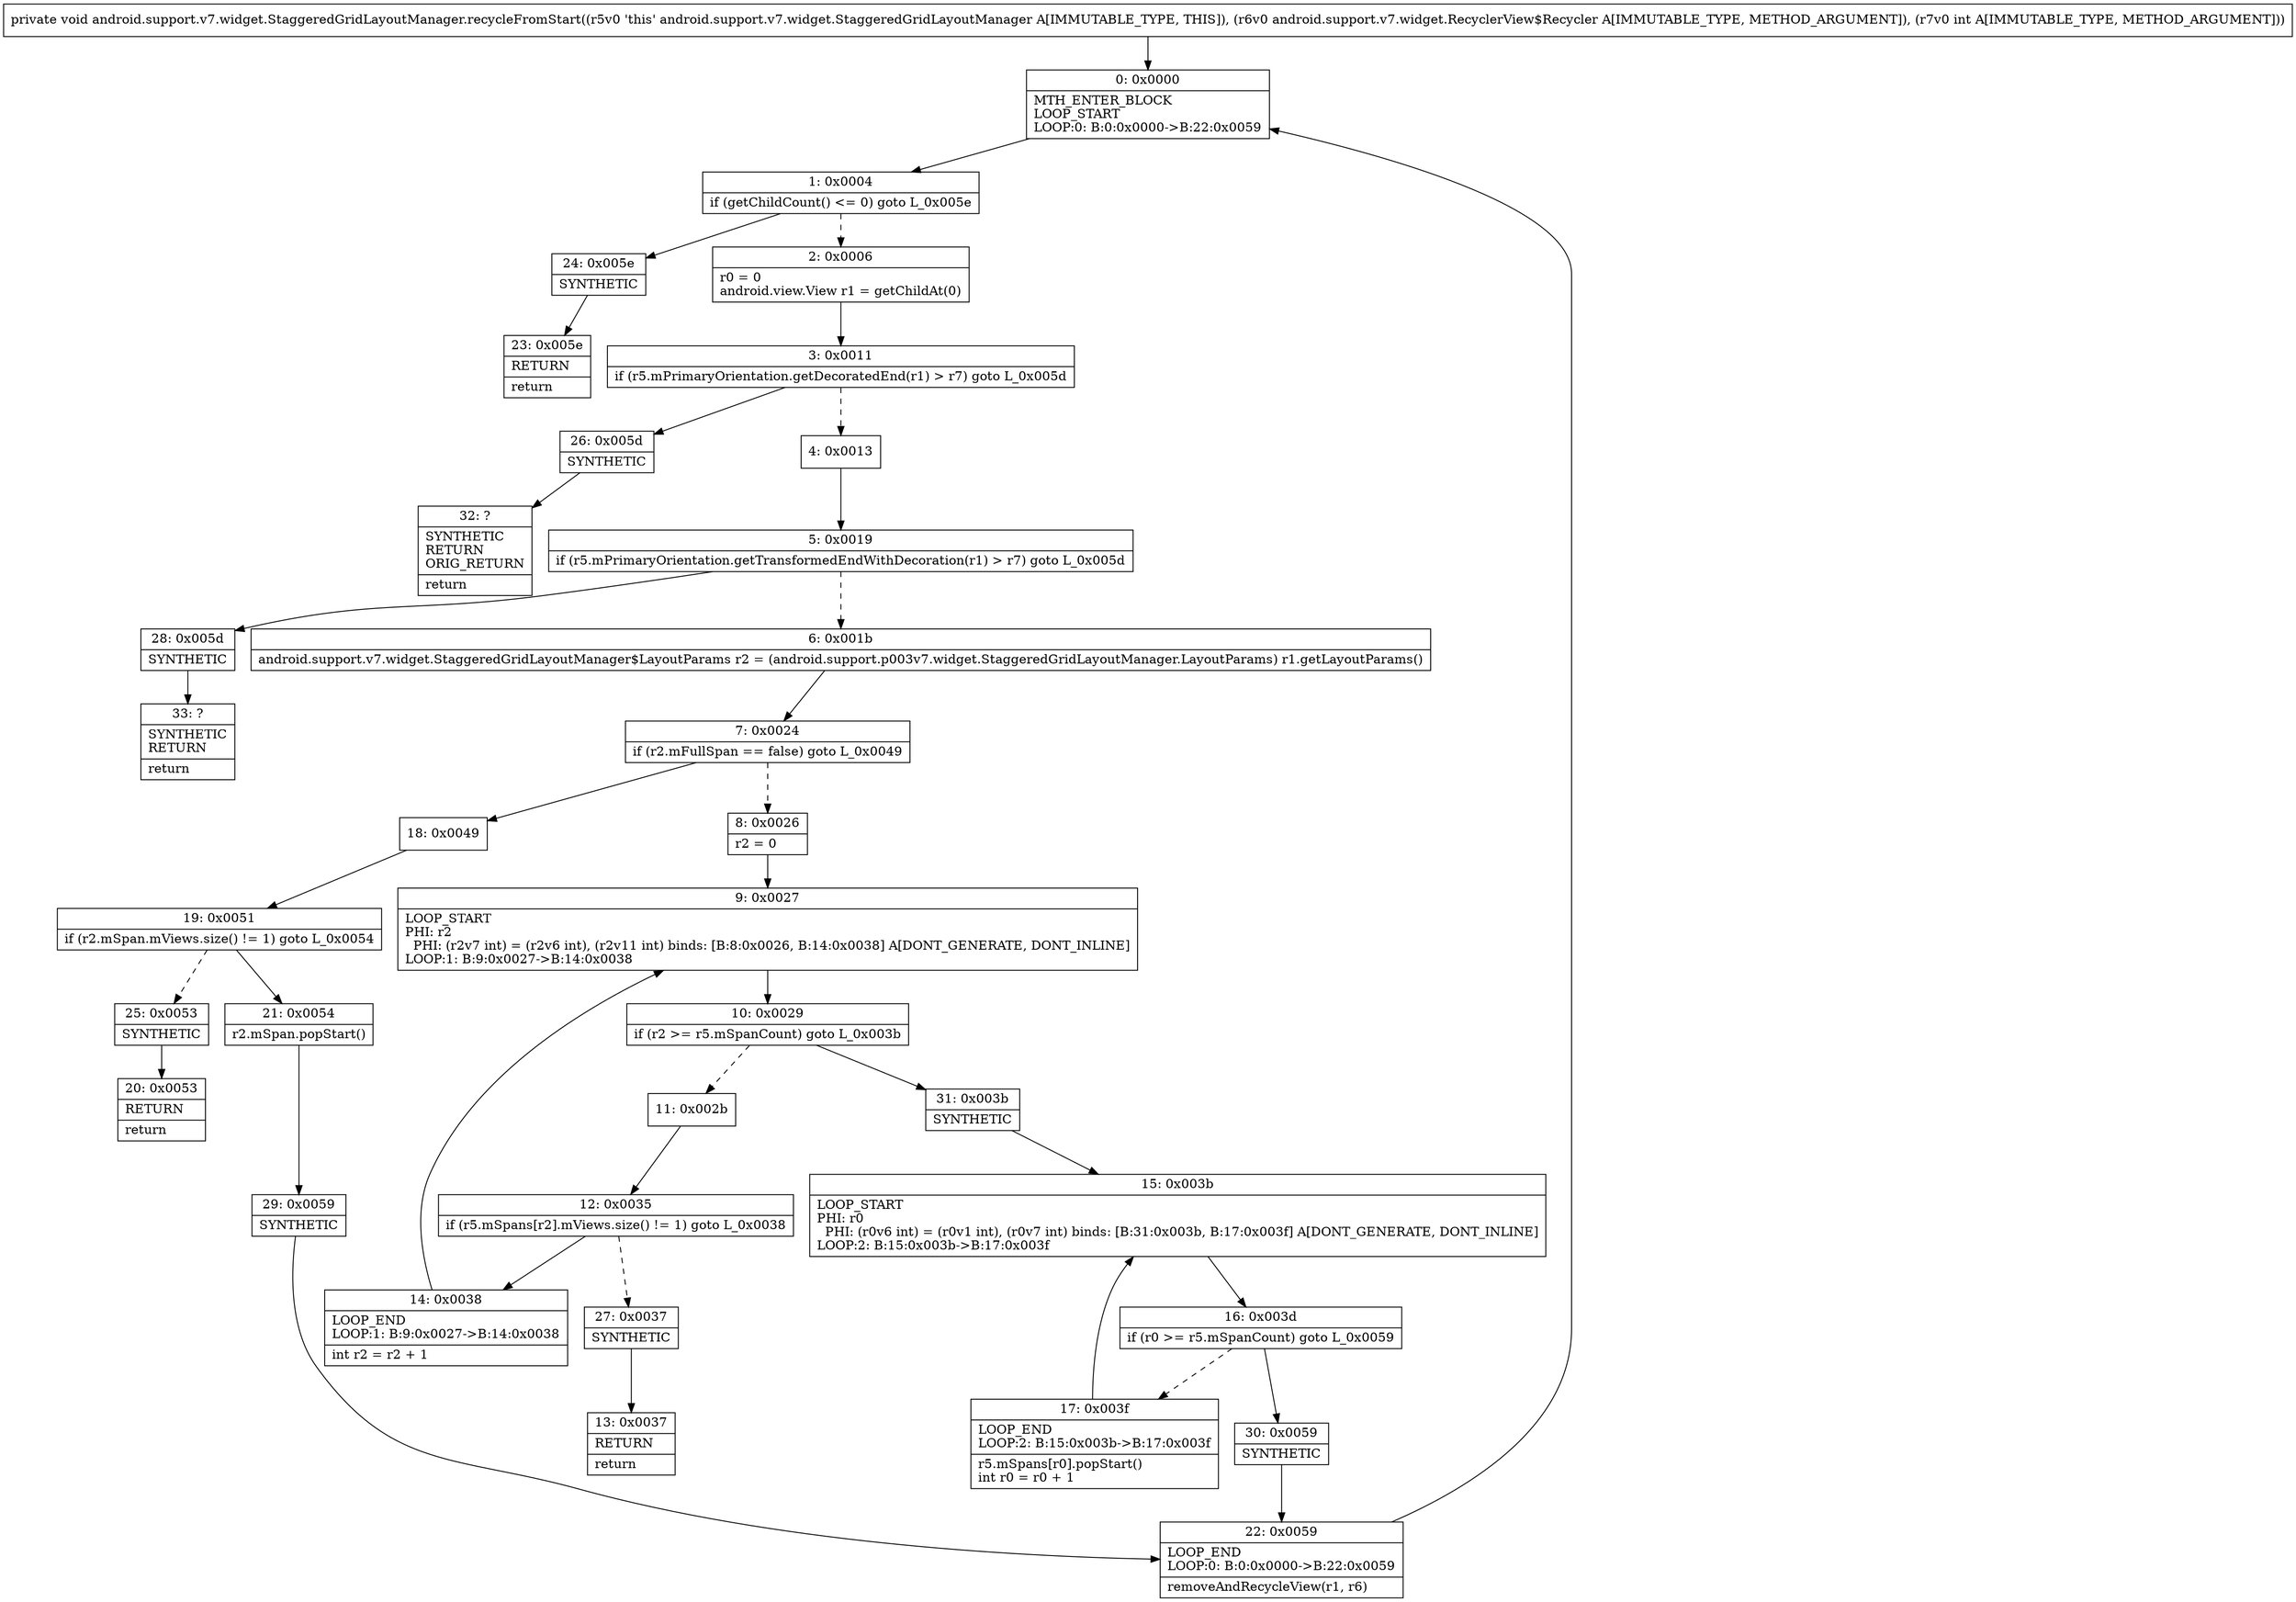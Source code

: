 digraph "CFG forandroid.support.v7.widget.StaggeredGridLayoutManager.recycleFromStart(Landroid\/support\/v7\/widget\/RecyclerView$Recycler;I)V" {
Node_0 [shape=record,label="{0\:\ 0x0000|MTH_ENTER_BLOCK\lLOOP_START\lLOOP:0: B:0:0x0000\-\>B:22:0x0059\l}"];
Node_1 [shape=record,label="{1\:\ 0x0004|if (getChildCount() \<= 0) goto L_0x005e\l}"];
Node_2 [shape=record,label="{2\:\ 0x0006|r0 = 0\landroid.view.View r1 = getChildAt(0)\l}"];
Node_3 [shape=record,label="{3\:\ 0x0011|if (r5.mPrimaryOrientation.getDecoratedEnd(r1) \> r7) goto L_0x005d\l}"];
Node_4 [shape=record,label="{4\:\ 0x0013}"];
Node_5 [shape=record,label="{5\:\ 0x0019|if (r5.mPrimaryOrientation.getTransformedEndWithDecoration(r1) \> r7) goto L_0x005d\l}"];
Node_6 [shape=record,label="{6\:\ 0x001b|android.support.v7.widget.StaggeredGridLayoutManager$LayoutParams r2 = (android.support.p003v7.widget.StaggeredGridLayoutManager.LayoutParams) r1.getLayoutParams()\l}"];
Node_7 [shape=record,label="{7\:\ 0x0024|if (r2.mFullSpan == false) goto L_0x0049\l}"];
Node_8 [shape=record,label="{8\:\ 0x0026|r2 = 0\l}"];
Node_9 [shape=record,label="{9\:\ 0x0027|LOOP_START\lPHI: r2 \l  PHI: (r2v7 int) = (r2v6 int), (r2v11 int) binds: [B:8:0x0026, B:14:0x0038] A[DONT_GENERATE, DONT_INLINE]\lLOOP:1: B:9:0x0027\-\>B:14:0x0038\l}"];
Node_10 [shape=record,label="{10\:\ 0x0029|if (r2 \>= r5.mSpanCount) goto L_0x003b\l}"];
Node_11 [shape=record,label="{11\:\ 0x002b}"];
Node_12 [shape=record,label="{12\:\ 0x0035|if (r5.mSpans[r2].mViews.size() != 1) goto L_0x0038\l}"];
Node_13 [shape=record,label="{13\:\ 0x0037|RETURN\l|return\l}"];
Node_14 [shape=record,label="{14\:\ 0x0038|LOOP_END\lLOOP:1: B:9:0x0027\-\>B:14:0x0038\l|int r2 = r2 + 1\l}"];
Node_15 [shape=record,label="{15\:\ 0x003b|LOOP_START\lPHI: r0 \l  PHI: (r0v6 int) = (r0v1 int), (r0v7 int) binds: [B:31:0x003b, B:17:0x003f] A[DONT_GENERATE, DONT_INLINE]\lLOOP:2: B:15:0x003b\-\>B:17:0x003f\l}"];
Node_16 [shape=record,label="{16\:\ 0x003d|if (r0 \>= r5.mSpanCount) goto L_0x0059\l}"];
Node_17 [shape=record,label="{17\:\ 0x003f|LOOP_END\lLOOP:2: B:15:0x003b\-\>B:17:0x003f\l|r5.mSpans[r0].popStart()\lint r0 = r0 + 1\l}"];
Node_18 [shape=record,label="{18\:\ 0x0049}"];
Node_19 [shape=record,label="{19\:\ 0x0051|if (r2.mSpan.mViews.size() != 1) goto L_0x0054\l}"];
Node_20 [shape=record,label="{20\:\ 0x0053|RETURN\l|return\l}"];
Node_21 [shape=record,label="{21\:\ 0x0054|r2.mSpan.popStart()\l}"];
Node_22 [shape=record,label="{22\:\ 0x0059|LOOP_END\lLOOP:0: B:0:0x0000\-\>B:22:0x0059\l|removeAndRecycleView(r1, r6)\l}"];
Node_23 [shape=record,label="{23\:\ 0x005e|RETURN\l|return\l}"];
Node_24 [shape=record,label="{24\:\ 0x005e|SYNTHETIC\l}"];
Node_25 [shape=record,label="{25\:\ 0x0053|SYNTHETIC\l}"];
Node_26 [shape=record,label="{26\:\ 0x005d|SYNTHETIC\l}"];
Node_27 [shape=record,label="{27\:\ 0x0037|SYNTHETIC\l}"];
Node_28 [shape=record,label="{28\:\ 0x005d|SYNTHETIC\l}"];
Node_29 [shape=record,label="{29\:\ 0x0059|SYNTHETIC\l}"];
Node_30 [shape=record,label="{30\:\ 0x0059|SYNTHETIC\l}"];
Node_31 [shape=record,label="{31\:\ 0x003b|SYNTHETIC\l}"];
Node_32 [shape=record,label="{32\:\ ?|SYNTHETIC\lRETURN\lORIG_RETURN\l|return\l}"];
Node_33 [shape=record,label="{33\:\ ?|SYNTHETIC\lRETURN\l|return\l}"];
MethodNode[shape=record,label="{private void android.support.v7.widget.StaggeredGridLayoutManager.recycleFromStart((r5v0 'this' android.support.v7.widget.StaggeredGridLayoutManager A[IMMUTABLE_TYPE, THIS]), (r6v0 android.support.v7.widget.RecyclerView$Recycler A[IMMUTABLE_TYPE, METHOD_ARGUMENT]), (r7v0 int A[IMMUTABLE_TYPE, METHOD_ARGUMENT])) }"];
MethodNode -> Node_0;
Node_0 -> Node_1;
Node_1 -> Node_2[style=dashed];
Node_1 -> Node_24;
Node_2 -> Node_3;
Node_3 -> Node_4[style=dashed];
Node_3 -> Node_26;
Node_4 -> Node_5;
Node_5 -> Node_6[style=dashed];
Node_5 -> Node_28;
Node_6 -> Node_7;
Node_7 -> Node_8[style=dashed];
Node_7 -> Node_18;
Node_8 -> Node_9;
Node_9 -> Node_10;
Node_10 -> Node_11[style=dashed];
Node_10 -> Node_31;
Node_11 -> Node_12;
Node_12 -> Node_14;
Node_12 -> Node_27[style=dashed];
Node_14 -> Node_9;
Node_15 -> Node_16;
Node_16 -> Node_17[style=dashed];
Node_16 -> Node_30;
Node_17 -> Node_15;
Node_18 -> Node_19;
Node_19 -> Node_21;
Node_19 -> Node_25[style=dashed];
Node_21 -> Node_29;
Node_22 -> Node_0;
Node_24 -> Node_23;
Node_25 -> Node_20;
Node_26 -> Node_32;
Node_27 -> Node_13;
Node_28 -> Node_33;
Node_29 -> Node_22;
Node_30 -> Node_22;
Node_31 -> Node_15;
}

